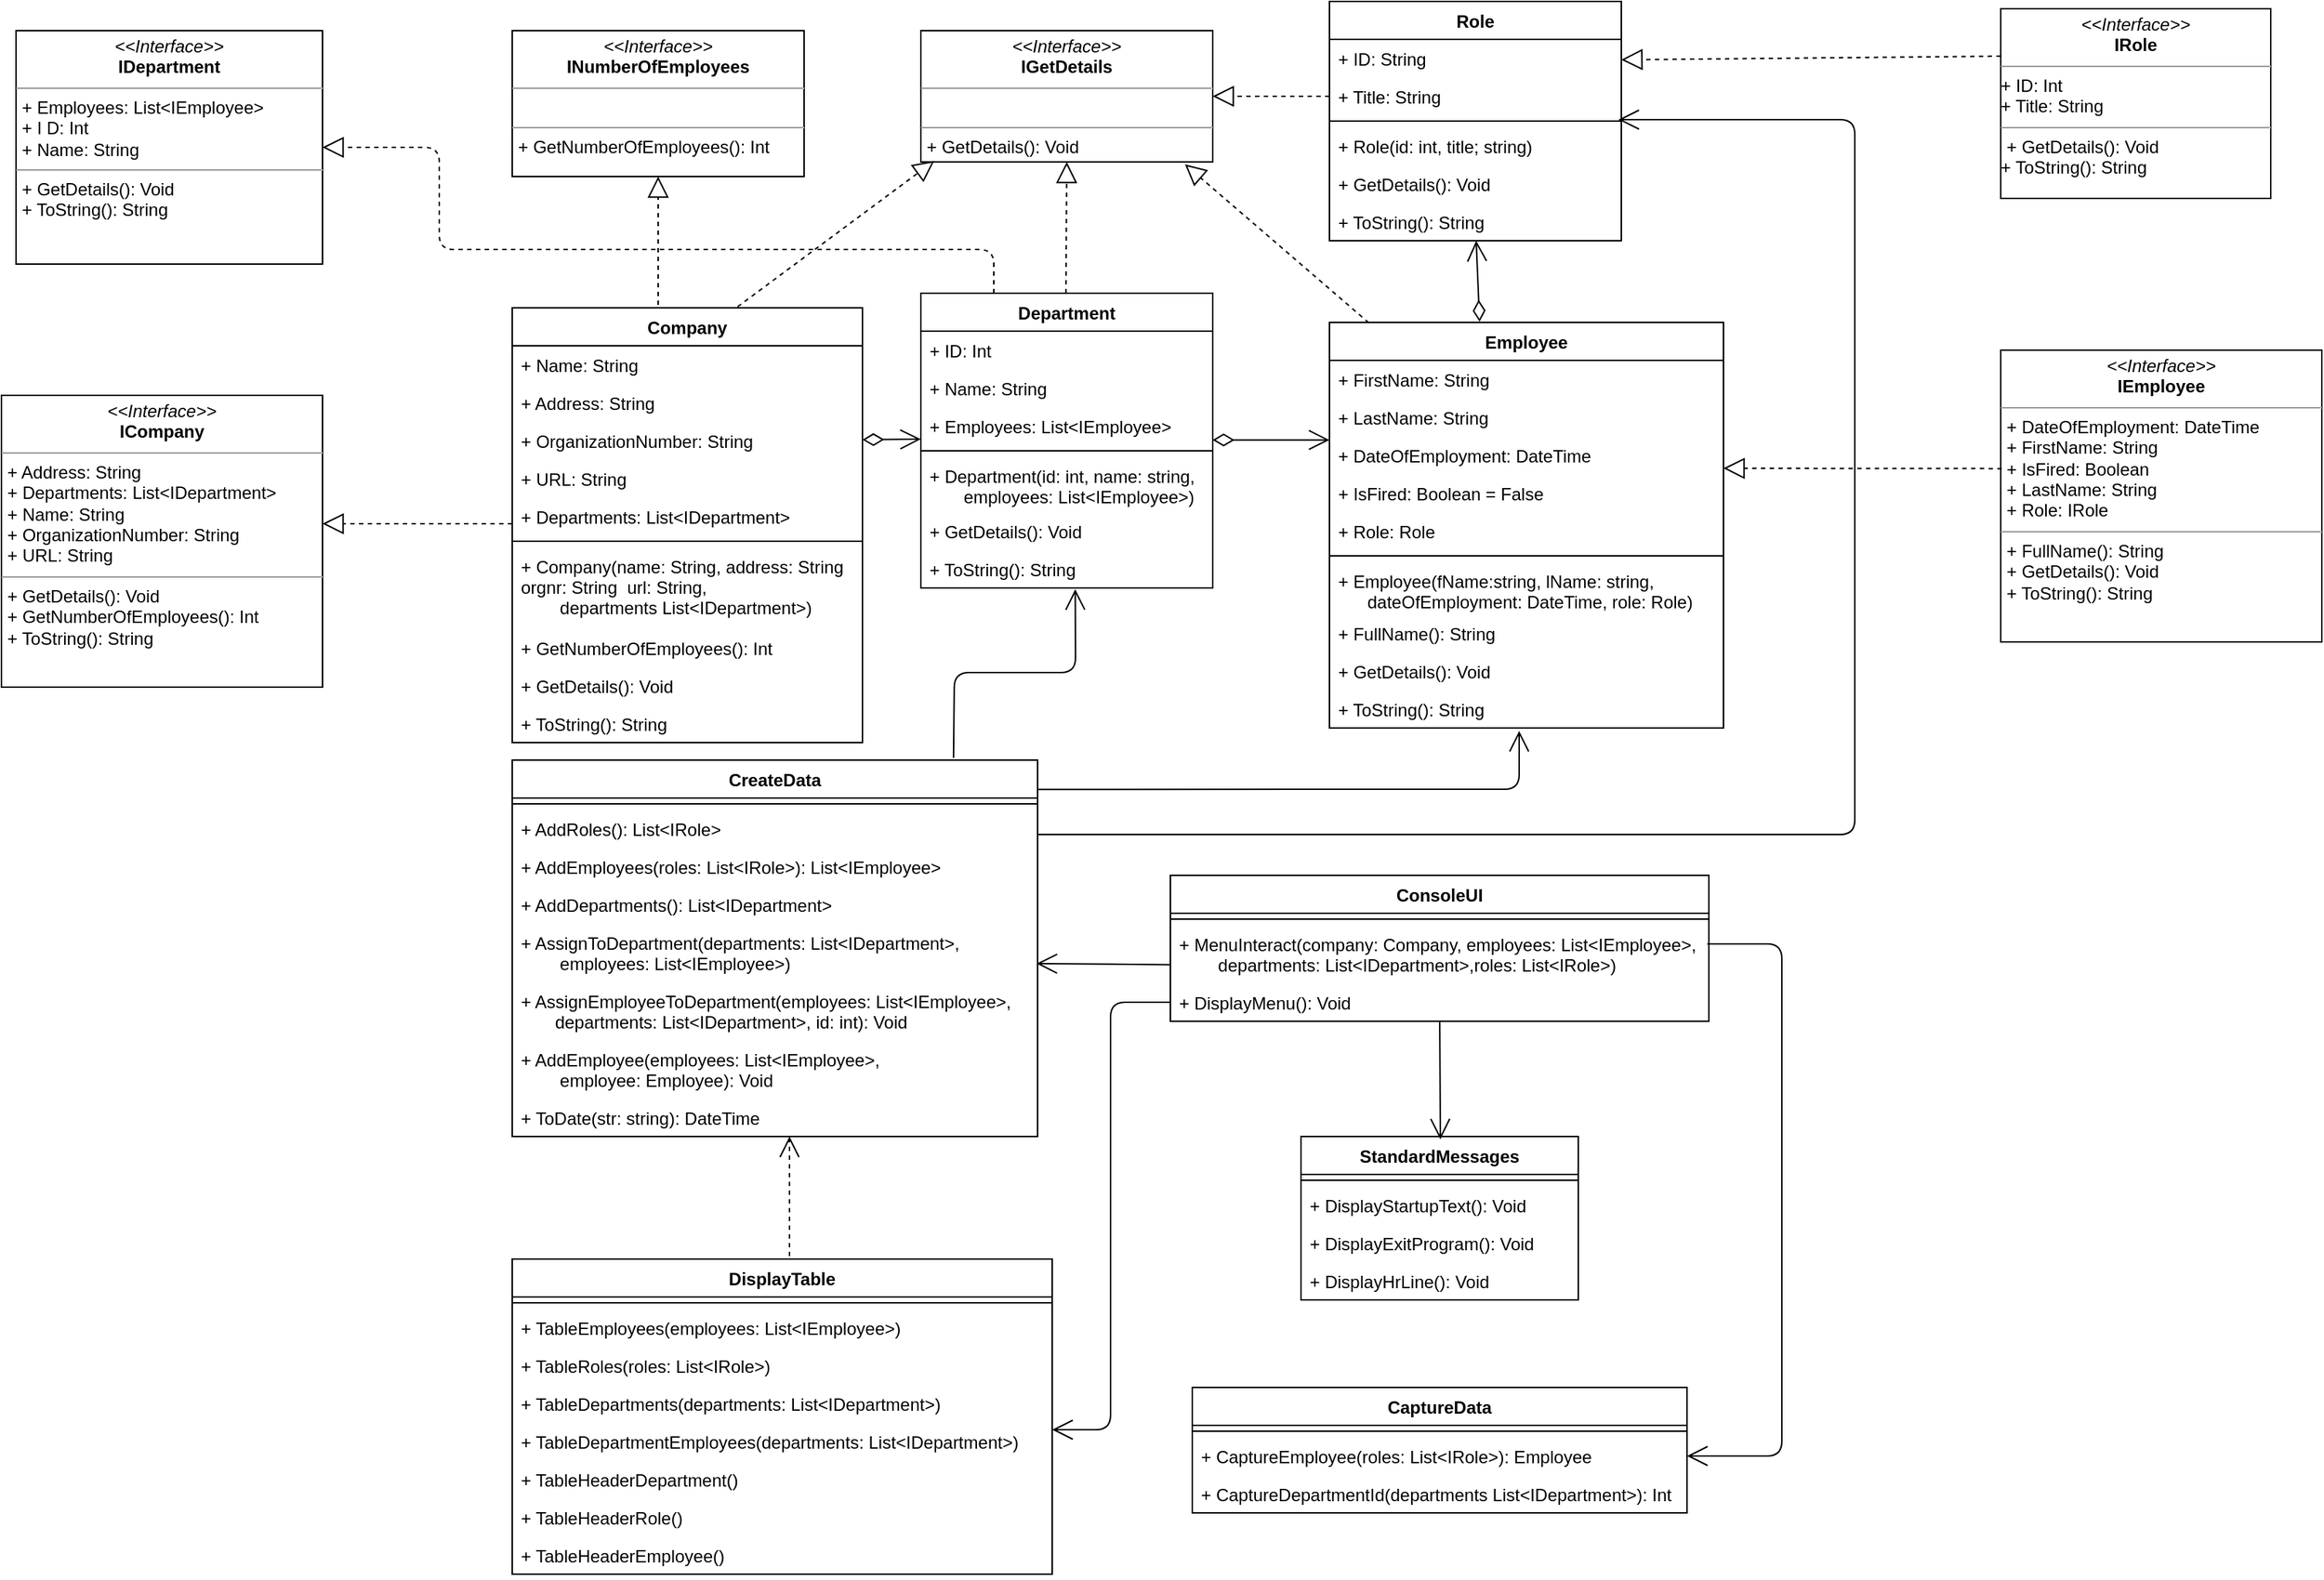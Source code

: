 <mxfile version="15.2.9" type="github">
  <diagram id="iJiHooxQ-oz1hIhevUaH" name="Page-1">
    <mxGraphModel dx="2500" dy="885" grid="1" gridSize="10" guides="1" tooltips="1" connect="1" arrows="1" fold="1" page="1" pageScale="1" pageWidth="827" pageHeight="1169" math="0" shadow="0">
      <root>
        <mxCell id="0" />
        <mxCell id="1" parent="0" />
        <mxCell id="I_DvOhb7d0Lh7Mm7Guor-1" value="Employee" style="swimlane;fontStyle=1;align=center;verticalAlign=top;childLayout=stackLayout;horizontal=1;startSize=26;horizontalStack=0;resizeParent=1;resizeParentMax=0;resizeLast=0;collapsible=1;marginBottom=0;" parent="1" vertex="1">
          <mxGeometry x="600" y="240" width="270" height="278" as="geometry" />
        </mxCell>
        <mxCell id="I_DvOhb7d0Lh7Mm7Guor-27" value="+ FirstName: String" style="text;strokeColor=none;fillColor=none;align=left;verticalAlign=top;spacingLeft=4;spacingRight=4;overflow=hidden;rotatable=0;points=[[0,0.5],[1,0.5]];portConstraint=eastwest;" parent="I_DvOhb7d0Lh7Mm7Guor-1" vertex="1">
          <mxGeometry y="26" width="270" height="26" as="geometry" />
        </mxCell>
        <mxCell id="I_DvOhb7d0Lh7Mm7Guor-48" value="+ LastName: String" style="text;strokeColor=none;fillColor=none;align=left;verticalAlign=top;spacingLeft=4;spacingRight=4;overflow=hidden;rotatable=0;points=[[0,0.5],[1,0.5]];portConstraint=eastwest;" parent="I_DvOhb7d0Lh7Mm7Guor-1" vertex="1">
          <mxGeometry y="52" width="270" height="26" as="geometry" />
        </mxCell>
        <mxCell id="I_DvOhb7d0Lh7Mm7Guor-54" value="+ DateOfEmployment: DateTime" style="text;strokeColor=none;fillColor=none;align=left;verticalAlign=top;spacingLeft=4;spacingRight=4;overflow=hidden;rotatable=0;points=[[0,0.5],[1,0.5]];portConstraint=eastwest;" parent="I_DvOhb7d0Lh7Mm7Guor-1" vertex="1">
          <mxGeometry y="78" width="270" height="26" as="geometry" />
        </mxCell>
        <mxCell id="I_DvOhb7d0Lh7Mm7Guor-28" value="+ IsFired: Boolean = False" style="text;strokeColor=none;fillColor=none;align=left;verticalAlign=top;spacingLeft=4;spacingRight=4;overflow=hidden;rotatable=0;points=[[0,0.5],[1,0.5]];portConstraint=eastwest;" parent="I_DvOhb7d0Lh7Mm7Guor-1" vertex="1">
          <mxGeometry y="104" width="270" height="26" as="geometry" />
        </mxCell>
        <mxCell id="Z-J2dvbDeJ1SSTfuHnfh-3" value="+ Role: Role" style="text;strokeColor=none;fillColor=none;align=left;verticalAlign=top;spacingLeft=4;spacingRight=4;overflow=hidden;rotatable=0;points=[[0,0.5],[1,0.5]];portConstraint=eastwest;" parent="I_DvOhb7d0Lh7Mm7Guor-1" vertex="1">
          <mxGeometry y="130" width="270" height="26" as="geometry" />
        </mxCell>
        <mxCell id="I_DvOhb7d0Lh7Mm7Guor-3" value="" style="line;strokeWidth=1;fillColor=none;align=left;verticalAlign=middle;spacingTop=-1;spacingLeft=3;spacingRight=3;rotatable=0;labelPosition=right;points=[];portConstraint=eastwest;" parent="I_DvOhb7d0Lh7Mm7Guor-1" vertex="1">
          <mxGeometry y="156" width="270" height="8" as="geometry" />
        </mxCell>
        <mxCell id="Z-J2dvbDeJ1SSTfuHnfh-6" value="+ Employee(fName:string, lName: string, &#xa;      dateOfEmployment: DateTime, role: Role)" style="text;strokeColor=none;fillColor=none;align=left;verticalAlign=top;spacingLeft=4;spacingRight=4;overflow=hidden;rotatable=0;points=[[0,0.5],[1,0.5]];portConstraint=eastwest;" parent="I_DvOhb7d0Lh7Mm7Guor-1" vertex="1">
          <mxGeometry y="164" width="270" height="36" as="geometry" />
        </mxCell>
        <mxCell id="I_DvOhb7d0Lh7Mm7Guor-4" value="+ FullName(): String" style="text;strokeColor=none;fillColor=none;align=left;verticalAlign=top;spacingLeft=4;spacingRight=4;overflow=hidden;rotatable=0;points=[[0,0.5],[1,0.5]];portConstraint=eastwest;" parent="I_DvOhb7d0Lh7Mm7Guor-1" vertex="1">
          <mxGeometry y="200" width="270" height="26" as="geometry" />
        </mxCell>
        <mxCell id="Z-J2dvbDeJ1SSTfuHnfh-4" value="+ GetDetails(): Void" style="text;strokeColor=none;fillColor=none;align=left;verticalAlign=top;spacingLeft=4;spacingRight=4;overflow=hidden;rotatable=0;points=[[0,0.5],[1,0.5]];portConstraint=eastwest;" parent="I_DvOhb7d0Lh7Mm7Guor-1" vertex="1">
          <mxGeometry y="226" width="270" height="26" as="geometry" />
        </mxCell>
        <mxCell id="Z-J2dvbDeJ1SSTfuHnfh-5" value="+ ToString(): String" style="text;strokeColor=none;fillColor=none;align=left;verticalAlign=top;spacingLeft=4;spacingRight=4;overflow=hidden;rotatable=0;points=[[0,0.5],[1,0.5]];portConstraint=eastwest;" parent="I_DvOhb7d0Lh7Mm7Guor-1" vertex="1">
          <mxGeometry y="252" width="270" height="26" as="geometry" />
        </mxCell>
        <mxCell id="I_DvOhb7d0Lh7Mm7Guor-5" value="Department&#xa;" style="swimlane;fontStyle=1;align=center;verticalAlign=top;childLayout=stackLayout;horizontal=1;startSize=26;horizontalStack=0;resizeParent=1;resizeParentMax=0;resizeLast=0;collapsible=1;marginBottom=0;" parent="1" vertex="1">
          <mxGeometry x="320" y="220" width="200" height="202" as="geometry" />
        </mxCell>
        <mxCell id="I_DvOhb7d0Lh7Mm7Guor-20" value="+ ID: Int" style="text;strokeColor=none;fillColor=none;align=left;verticalAlign=top;spacingLeft=4;spacingRight=4;overflow=hidden;rotatable=0;points=[[0,0.5],[1,0.5]];portConstraint=eastwest;" parent="I_DvOhb7d0Lh7Mm7Guor-5" vertex="1">
          <mxGeometry y="26" width="200" height="26" as="geometry" />
        </mxCell>
        <mxCell id="I_DvOhb7d0Lh7Mm7Guor-21" value="+ Name: String" style="text;strokeColor=none;fillColor=none;align=left;verticalAlign=top;spacingLeft=4;spacingRight=4;overflow=hidden;rotatable=0;points=[[0,0.5],[1,0.5]];portConstraint=eastwest;" parent="I_DvOhb7d0Lh7Mm7Guor-5" vertex="1">
          <mxGeometry y="52" width="200" height="26" as="geometry" />
        </mxCell>
        <mxCell id="Z-J2dvbDeJ1SSTfuHnfh-9" value="+ Employees: List&lt;IEmployee&gt;" style="text;strokeColor=none;fillColor=none;align=left;verticalAlign=top;spacingLeft=4;spacingRight=4;overflow=hidden;rotatable=0;points=[[0,0.5],[1,0.5]];portConstraint=eastwest;" parent="I_DvOhb7d0Lh7Mm7Guor-5" vertex="1">
          <mxGeometry y="78" width="200" height="26" as="geometry" />
        </mxCell>
        <mxCell id="I_DvOhb7d0Lh7Mm7Guor-7" value="" style="line;strokeWidth=1;fillColor=none;align=left;verticalAlign=middle;spacingTop=-1;spacingLeft=3;spacingRight=3;rotatable=0;labelPosition=right;points=[];portConstraint=eastwest;" parent="I_DvOhb7d0Lh7Mm7Guor-5" vertex="1">
          <mxGeometry y="104" width="200" height="8" as="geometry" />
        </mxCell>
        <mxCell id="Z-J2dvbDeJ1SSTfuHnfh-10" value="+ Department(id: int, name: string, &#xa;       employees: List&lt;IEmployee&gt;)" style="text;strokeColor=none;fillColor=none;align=left;verticalAlign=top;spacingLeft=4;spacingRight=4;overflow=hidden;rotatable=0;points=[[0,0.5],[1,0.5]];portConstraint=eastwest;" parent="I_DvOhb7d0Lh7Mm7Guor-5" vertex="1">
          <mxGeometry y="112" width="200" height="38" as="geometry" />
        </mxCell>
        <mxCell id="Z-J2dvbDeJ1SSTfuHnfh-12" value="+ GetDetails(): Void" style="text;strokeColor=none;fillColor=none;align=left;verticalAlign=top;spacingLeft=4;spacingRight=4;overflow=hidden;rotatable=0;points=[[0,0.5],[1,0.5]];portConstraint=eastwest;" parent="I_DvOhb7d0Lh7Mm7Guor-5" vertex="1">
          <mxGeometry y="150" width="200" height="26" as="geometry" />
        </mxCell>
        <mxCell id="Z-J2dvbDeJ1SSTfuHnfh-11" value="+ ToString(): String" style="text;strokeColor=none;fillColor=none;align=left;verticalAlign=top;spacingLeft=4;spacingRight=4;overflow=hidden;rotatable=0;points=[[0,0.5],[1,0.5]];portConstraint=eastwest;" parent="I_DvOhb7d0Lh7Mm7Guor-5" vertex="1">
          <mxGeometry y="176" width="200" height="26" as="geometry" />
        </mxCell>
        <mxCell id="I_DvOhb7d0Lh7Mm7Guor-26" value="&lt;p style=&quot;margin: 0px ; margin-top: 4px ; text-align: center&quot;&gt;&lt;i&gt;&amp;lt;&amp;lt;Interface&amp;gt;&amp;gt;&lt;/i&gt;&lt;br&gt;&lt;b&gt;INumberOfEmployees&lt;/b&gt;&lt;br&gt;&lt;/p&gt;&lt;hr size=&quot;1&quot;&gt;&lt;p style=&quot;margin: 0px ; margin-left: 4px&quot;&gt;&lt;br&gt;&lt;/p&gt;&lt;hr size=&quot;1&quot;&gt;&lt;p style=&quot;margin: 0px ; margin-left: 4px&quot;&gt;+ GetNumberOfEmployees(): Int&lt;br&gt;&lt;/p&gt;" style="verticalAlign=top;align=left;overflow=fill;fontSize=12;fontFamily=Helvetica;html=1;" parent="1" vertex="1">
          <mxGeometry x="40" y="40" width="200" height="100" as="geometry" />
        </mxCell>
        <mxCell id="I_DvOhb7d0Lh7Mm7Guor-29" value="Role" style="swimlane;fontStyle=1;align=center;verticalAlign=top;childLayout=stackLayout;horizontal=1;startSize=26;horizontalStack=0;resizeParent=1;resizeParentMax=0;resizeLast=0;collapsible=1;marginBottom=0;" parent="1" vertex="1">
          <mxGeometry x="600" y="20" width="200" height="164" as="geometry" />
        </mxCell>
        <mxCell id="I_DvOhb7d0Lh7Mm7Guor-33" value="+ ID: String" style="text;strokeColor=none;fillColor=none;align=left;verticalAlign=top;spacingLeft=4;spacingRight=4;overflow=hidden;rotatable=0;points=[[0,0.5],[1,0.5]];portConstraint=eastwest;" parent="I_DvOhb7d0Lh7Mm7Guor-29" vertex="1">
          <mxGeometry y="26" width="200" height="26" as="geometry" />
        </mxCell>
        <mxCell id="I_DvOhb7d0Lh7Mm7Guor-34" value="+ Title: String" style="text;strokeColor=none;fillColor=none;align=left;verticalAlign=top;spacingLeft=4;spacingRight=4;overflow=hidden;rotatable=0;points=[[0,0.5],[1,0.5]];portConstraint=eastwest;" parent="I_DvOhb7d0Lh7Mm7Guor-29" vertex="1">
          <mxGeometry y="52" width="200" height="26" as="geometry" />
        </mxCell>
        <mxCell id="I_DvOhb7d0Lh7Mm7Guor-31" value="" style="line;strokeWidth=1;fillColor=none;align=left;verticalAlign=middle;spacingTop=-1;spacingLeft=3;spacingRight=3;rotatable=0;labelPosition=right;points=[];portConstraint=eastwest;" parent="I_DvOhb7d0Lh7Mm7Guor-29" vertex="1">
          <mxGeometry y="78" width="200" height="8" as="geometry" />
        </mxCell>
        <mxCell id="I_DvOhb7d0Lh7Mm7Guor-32" value="+ Role(id: int, title; string)" style="text;strokeColor=none;fillColor=none;align=left;verticalAlign=top;spacingLeft=4;spacingRight=4;overflow=hidden;rotatable=0;points=[[0,0.5],[1,0.5]];portConstraint=eastwest;" parent="I_DvOhb7d0Lh7Mm7Guor-29" vertex="1">
          <mxGeometry y="86" width="200" height="26" as="geometry" />
        </mxCell>
        <mxCell id="Z-J2dvbDeJ1SSTfuHnfh-33" value="+ GetDetails(): Void" style="text;strokeColor=none;fillColor=none;align=left;verticalAlign=top;spacingLeft=4;spacingRight=4;overflow=hidden;rotatable=0;points=[[0,0.5],[1,0.5]];portConstraint=eastwest;" parent="I_DvOhb7d0Lh7Mm7Guor-29" vertex="1">
          <mxGeometry y="112" width="200" height="26" as="geometry" />
        </mxCell>
        <mxCell id="Z-J2dvbDeJ1SSTfuHnfh-34" value="+ ToString(): String" style="text;strokeColor=none;fillColor=none;align=left;verticalAlign=top;spacingLeft=4;spacingRight=4;overflow=hidden;rotatable=0;points=[[0,0.5],[1,0.5]];portConstraint=eastwest;" parent="I_DvOhb7d0Lh7Mm7Guor-29" vertex="1">
          <mxGeometry y="138" width="200" height="26" as="geometry" />
        </mxCell>
        <mxCell id="I_DvOhb7d0Lh7Mm7Guor-35" value="StandardMessages" style="swimlane;fontStyle=1;align=center;verticalAlign=top;childLayout=stackLayout;horizontal=1;startSize=26;horizontalStack=0;resizeParent=1;resizeParentMax=0;resizeLast=0;collapsible=1;marginBottom=0;" parent="1" vertex="1">
          <mxGeometry x="580.5" y="798" width="190" height="112" as="geometry" />
        </mxCell>
        <mxCell id="I_DvOhb7d0Lh7Mm7Guor-37" value="" style="line;strokeWidth=1;fillColor=none;align=left;verticalAlign=middle;spacingTop=-1;spacingLeft=3;spacingRight=3;rotatable=0;labelPosition=right;points=[];portConstraint=eastwest;" parent="I_DvOhb7d0Lh7Mm7Guor-35" vertex="1">
          <mxGeometry y="26" width="190" height="8" as="geometry" />
        </mxCell>
        <mxCell id="I_DvOhb7d0Lh7Mm7Guor-38" value="+ DisplayStartupText(): Void" style="text;strokeColor=none;fillColor=none;align=left;verticalAlign=top;spacingLeft=4;spacingRight=4;overflow=hidden;rotatable=0;points=[[0,0.5],[1,0.5]];portConstraint=eastwest;" parent="I_DvOhb7d0Lh7Mm7Guor-35" vertex="1">
          <mxGeometry y="34" width="190" height="26" as="geometry" />
        </mxCell>
        <mxCell id="Z-J2dvbDeJ1SSTfuHnfh-27" value="+ DisplayExitProgram(): Void" style="text;strokeColor=none;fillColor=none;align=left;verticalAlign=top;spacingLeft=4;spacingRight=4;overflow=hidden;rotatable=0;points=[[0,0.5],[1,0.5]];portConstraint=eastwest;" parent="I_DvOhb7d0Lh7Mm7Guor-35" vertex="1">
          <mxGeometry y="60" width="190" height="26" as="geometry" />
        </mxCell>
        <mxCell id="Z-J2dvbDeJ1SSTfuHnfh-28" value="+ DisplayHrLine(): Void" style="text;strokeColor=none;fillColor=none;align=left;verticalAlign=top;spacingLeft=4;spacingRight=4;overflow=hidden;rotatable=0;points=[[0,0.5],[1,0.5]];portConstraint=eastwest;" parent="I_DvOhb7d0Lh7Mm7Guor-35" vertex="1">
          <mxGeometry y="86" width="190" height="26" as="geometry" />
        </mxCell>
        <mxCell id="I_DvOhb7d0Lh7Mm7Guor-43" value="" style="endArrow=block;dashed=1;endFill=0;endSize=12;html=1;entryX=0.5;entryY=1;entryDx=0;entryDy=0;" parent="1" target="I_DvOhb7d0Lh7Mm7Guor-26" edge="1">
          <mxGeometry width="160" relative="1" as="geometry">
            <mxPoint x="140" y="240" as="sourcePoint" />
            <mxPoint x="140" y="150" as="targetPoint" />
            <Array as="points" />
          </mxGeometry>
        </mxCell>
        <mxCell id="O3MJyxwNwP9tG67ijSce-1" value="ConsoleUI" style="swimlane;fontStyle=1;align=center;verticalAlign=top;childLayout=stackLayout;horizontal=1;startSize=26;horizontalStack=0;resizeParent=1;resizeParentMax=0;resizeLast=0;collapsible=1;marginBottom=0;" parent="1" vertex="1">
          <mxGeometry x="491" y="619" width="369" height="100" as="geometry" />
        </mxCell>
        <mxCell id="O3MJyxwNwP9tG67ijSce-3" value="" style="line;strokeWidth=1;fillColor=none;align=left;verticalAlign=middle;spacingTop=-1;spacingLeft=3;spacingRight=3;rotatable=0;labelPosition=right;points=[];portConstraint=eastwest;" parent="O3MJyxwNwP9tG67ijSce-1" vertex="1">
          <mxGeometry y="26" width="369" height="8" as="geometry" />
        </mxCell>
        <mxCell id="O3MJyxwNwP9tG67ijSce-5" value="+ MenuInteract(company: Company, employees: List&lt;IEmployee&gt;,&#xa;        departments: List&lt;IDepartment&gt;,roles: List&lt;IRole&gt;)" style="text;strokeColor=none;fillColor=none;align=left;verticalAlign=top;spacingLeft=4;spacingRight=4;overflow=hidden;rotatable=0;points=[[0,0.5],[1,0.5]];portConstraint=eastwest;" parent="O3MJyxwNwP9tG67ijSce-1" vertex="1">
          <mxGeometry y="34" width="369" height="40" as="geometry" />
        </mxCell>
        <mxCell id="O3MJyxwNwP9tG67ijSce-4" value="+ DisplayMenu(): Void" style="text;strokeColor=none;fillColor=none;align=left;verticalAlign=top;spacingLeft=4;spacingRight=4;overflow=hidden;rotatable=0;points=[[0,0.5],[1,0.5]];portConstraint=eastwest;" parent="O3MJyxwNwP9tG67ijSce-1" vertex="1">
          <mxGeometry y="74" width="369" height="26" as="geometry" />
        </mxCell>
        <mxCell id="O3MJyxwNwP9tG67ijSce-6" value="CreateData" style="swimlane;fontStyle=1;align=center;verticalAlign=top;childLayout=stackLayout;horizontal=1;startSize=26;horizontalStack=0;resizeParent=1;resizeParentMax=0;resizeLast=0;collapsible=1;marginBottom=0;" parent="1" vertex="1">
          <mxGeometry x="40" y="540" width="360" height="258" as="geometry" />
        </mxCell>
        <mxCell id="O3MJyxwNwP9tG67ijSce-8" value="" style="line;strokeWidth=1;fillColor=none;align=left;verticalAlign=middle;spacingTop=-1;spacingLeft=3;spacingRight=3;rotatable=0;labelPosition=right;points=[];portConstraint=eastwest;" parent="O3MJyxwNwP9tG67ijSce-6" vertex="1">
          <mxGeometry y="26" width="360" height="8" as="geometry" />
        </mxCell>
        <mxCell id="O3MJyxwNwP9tG67ijSce-10" value="+ AddRoles(): List&lt;IRole&gt;" style="text;strokeColor=none;fillColor=none;align=left;verticalAlign=top;spacingLeft=4;spacingRight=4;overflow=hidden;rotatable=0;points=[[0,0.5],[1,0.5]];portConstraint=eastwest;" parent="O3MJyxwNwP9tG67ijSce-6" vertex="1">
          <mxGeometry y="34" width="360" height="26" as="geometry" />
        </mxCell>
        <mxCell id="O3MJyxwNwP9tG67ijSce-11" value="+ AddEmployees(roles: List&lt;IRole&gt;): List&lt;IEmployee&gt;" style="text;strokeColor=none;fillColor=none;align=left;verticalAlign=top;spacingLeft=4;spacingRight=4;overflow=hidden;rotatable=0;points=[[0,0.5],[1,0.5]];portConstraint=eastwest;" parent="O3MJyxwNwP9tG67ijSce-6" vertex="1">
          <mxGeometry y="60" width="360" height="26" as="geometry" />
        </mxCell>
        <mxCell id="O3MJyxwNwP9tG67ijSce-12" value="+ AddDepartments(): List&lt;IDepartment&gt;" style="text;strokeColor=none;fillColor=none;align=left;verticalAlign=top;spacingLeft=4;spacingRight=4;overflow=hidden;rotatable=0;points=[[0,0.5],[1,0.5]];portConstraint=eastwest;" parent="O3MJyxwNwP9tG67ijSce-6" vertex="1">
          <mxGeometry y="86" width="360" height="26" as="geometry" />
        </mxCell>
        <mxCell id="O3MJyxwNwP9tG67ijSce-18" value="+ AssignToDepartment(departments: List&lt;IDepartment&gt;,&#xa;        employees: List&lt;IEmployee&gt;)&#xa;&#xa;" style="text;strokeColor=none;fillColor=none;align=left;verticalAlign=top;spacingLeft=4;spacingRight=4;overflow=hidden;rotatable=0;points=[[0,0.5],[1,0.5]];portConstraint=eastwest;" parent="O3MJyxwNwP9tG67ijSce-6" vertex="1">
          <mxGeometry y="112" width="360" height="40" as="geometry" />
        </mxCell>
        <mxCell id="Z-J2dvbDeJ1SSTfuHnfh-30" value="+ AssignEmployeeToDepartment(employees: List&lt;IEmployee&gt;,&#xa;       departments: List&lt;IDepartment&gt;, id: int): Void&#xa;" style="text;strokeColor=none;fillColor=none;align=left;verticalAlign=top;spacingLeft=4;spacingRight=4;overflow=hidden;rotatable=0;points=[[0,0.5],[1,0.5]];portConstraint=eastwest;" parent="O3MJyxwNwP9tG67ijSce-6" vertex="1">
          <mxGeometry y="152" width="360" height="40" as="geometry" />
        </mxCell>
        <mxCell id="O3MJyxwNwP9tG67ijSce-9" value="+ AddEmployee(employees: List&lt;IEmployee&gt;, &#xa;        employee: Employee): Void" style="text;strokeColor=none;fillColor=none;align=left;verticalAlign=top;spacingLeft=4;spacingRight=4;overflow=hidden;rotatable=0;points=[[0,0.5],[1,0.5]];portConstraint=eastwest;" parent="O3MJyxwNwP9tG67ijSce-6" vertex="1">
          <mxGeometry y="192" width="360" height="40" as="geometry" />
        </mxCell>
        <mxCell id="Z-J2dvbDeJ1SSTfuHnfh-32" value="+ ToDate(str: string): DateTime" style="text;strokeColor=none;fillColor=none;align=left;verticalAlign=top;spacingLeft=4;spacingRight=4;overflow=hidden;rotatable=0;points=[[0,0.5],[1,0.5]];portConstraint=eastwest;" parent="O3MJyxwNwP9tG67ijSce-6" vertex="1">
          <mxGeometry y="232" width="360" height="26" as="geometry" />
        </mxCell>
        <mxCell id="O3MJyxwNwP9tG67ijSce-13" value="DisplayTable" style="swimlane;fontStyle=1;align=center;verticalAlign=top;childLayout=stackLayout;horizontal=1;startSize=26;horizontalStack=0;resizeParent=1;resizeParentMax=0;resizeLast=0;collapsible=1;marginBottom=0;" parent="1" vertex="1">
          <mxGeometry x="40" y="882" width="370" height="216" as="geometry" />
        </mxCell>
        <mxCell id="O3MJyxwNwP9tG67ijSce-15" value="" style="line;strokeWidth=1;fillColor=none;align=left;verticalAlign=middle;spacingTop=-1;spacingLeft=3;spacingRight=3;rotatable=0;labelPosition=right;points=[];portConstraint=eastwest;" parent="O3MJyxwNwP9tG67ijSce-13" vertex="1">
          <mxGeometry y="26" width="370" height="8" as="geometry" />
        </mxCell>
        <mxCell id="O3MJyxwNwP9tG67ijSce-17" value="+ TableEmployees(employees: List&lt;IEmployee&gt;)" style="text;strokeColor=none;fillColor=none;align=left;verticalAlign=top;spacingLeft=4;spacingRight=4;overflow=hidden;rotatable=0;points=[[0,0.5],[1,0.5]];portConstraint=eastwest;" parent="O3MJyxwNwP9tG67ijSce-13" vertex="1">
          <mxGeometry y="34" width="370" height="26" as="geometry" />
        </mxCell>
        <mxCell id="O3MJyxwNwP9tG67ijSce-19" value="+ TableRoles(roles: List&lt;IRole&gt;)" style="text;strokeColor=none;fillColor=none;align=left;verticalAlign=top;spacingLeft=4;spacingRight=4;overflow=hidden;rotatable=0;points=[[0,0.5],[1,0.5]];portConstraint=eastwest;" parent="O3MJyxwNwP9tG67ijSce-13" vertex="1">
          <mxGeometry y="60" width="370" height="26" as="geometry" />
        </mxCell>
        <mxCell id="O3MJyxwNwP9tG67ijSce-20" value="+ TableDepartments(departments: List&lt;IDepartment&gt;)" style="text;strokeColor=none;fillColor=none;align=left;verticalAlign=top;spacingLeft=4;spacingRight=4;overflow=hidden;rotatable=0;points=[[0,0.5],[1,0.5]];portConstraint=eastwest;" parent="O3MJyxwNwP9tG67ijSce-13" vertex="1">
          <mxGeometry y="86" width="370" height="26" as="geometry" />
        </mxCell>
        <mxCell id="Z-J2dvbDeJ1SSTfuHnfh-23" value="+ TableDepartmentEmployees(departments: List&lt;IDepartment&gt;)" style="text;strokeColor=none;fillColor=none;align=left;verticalAlign=top;spacingLeft=4;spacingRight=4;overflow=hidden;rotatable=0;points=[[0,0.5],[1,0.5]];portConstraint=eastwest;" parent="O3MJyxwNwP9tG67ijSce-13" vertex="1">
          <mxGeometry y="112" width="370" height="26" as="geometry" />
        </mxCell>
        <mxCell id="Z-J2dvbDeJ1SSTfuHnfh-25" value="+ TableHeaderDepartment()" style="text;strokeColor=none;fillColor=none;align=left;verticalAlign=top;spacingLeft=4;spacingRight=4;overflow=hidden;rotatable=0;points=[[0,0.5],[1,0.5]];portConstraint=eastwest;" parent="O3MJyxwNwP9tG67ijSce-13" vertex="1">
          <mxGeometry y="138" width="370" height="26" as="geometry" />
        </mxCell>
        <mxCell id="Z-J2dvbDeJ1SSTfuHnfh-24" value="+ TableHeaderRole()" style="text;strokeColor=none;fillColor=none;align=left;verticalAlign=top;spacingLeft=4;spacingRight=4;overflow=hidden;rotatable=0;points=[[0,0.5],[1,0.5]];portConstraint=eastwest;" parent="O3MJyxwNwP9tG67ijSce-13" vertex="1">
          <mxGeometry y="164" width="370" height="26" as="geometry" />
        </mxCell>
        <mxCell id="O3MJyxwNwP9tG67ijSce-16" value="+ TableHeaderEmployee()" style="text;strokeColor=none;fillColor=none;align=left;verticalAlign=top;spacingLeft=4;spacingRight=4;overflow=hidden;rotatable=0;points=[[0,0.5],[1,0.5]];portConstraint=eastwest;" parent="O3MJyxwNwP9tG67ijSce-13" vertex="1">
          <mxGeometry y="190" width="370" height="26" as="geometry" />
        </mxCell>
        <mxCell id="O3MJyxwNwP9tG67ijSce-22" value="&lt;p style=&quot;margin: 0px ; margin-top: 4px ; text-align: center&quot;&gt;&lt;i&gt;&amp;lt;&amp;lt;Interface&amp;gt;&amp;gt;&lt;/i&gt;&lt;br&gt;&lt;b&gt;IGetDetails&lt;/b&gt;&lt;br&gt;&lt;/p&gt;&lt;hr size=&quot;1&quot;&gt;&lt;p style=&quot;margin: 0px ; margin-left: 4px&quot;&gt;&lt;br&gt;&lt;/p&gt;&lt;hr size=&quot;1&quot;&gt;&lt;p style=&quot;margin: 0px ; margin-left: 4px&quot;&gt;+ GetDetails(): Void&lt;br&gt;&lt;/p&gt;" style="verticalAlign=top;align=left;overflow=fill;fontSize=12;fontFamily=Helvetica;html=1;" parent="1" vertex="1">
          <mxGeometry x="320" y="40" width="200" height="90" as="geometry" />
        </mxCell>
        <mxCell id="O3MJyxwNwP9tG67ijSce-23" value="CaptureData" style="swimlane;fontStyle=1;align=center;verticalAlign=top;childLayout=stackLayout;horizontal=1;startSize=26;horizontalStack=0;resizeParent=1;resizeParentMax=0;resizeLast=0;collapsible=1;marginBottom=0;" parent="1" vertex="1">
          <mxGeometry x="506" y="970" width="339" height="86" as="geometry" />
        </mxCell>
        <mxCell id="O3MJyxwNwP9tG67ijSce-25" value="" style="line;strokeWidth=1;fillColor=none;align=left;verticalAlign=middle;spacingTop=-1;spacingLeft=3;spacingRight=3;rotatable=0;labelPosition=right;points=[];portConstraint=eastwest;" parent="O3MJyxwNwP9tG67ijSce-23" vertex="1">
          <mxGeometry y="26" width="339" height="8" as="geometry" />
        </mxCell>
        <mxCell id="O3MJyxwNwP9tG67ijSce-26" value="+ CaptureEmployee(roles: List&lt;IRole&gt;): Employee" style="text;strokeColor=none;fillColor=none;align=left;verticalAlign=top;spacingLeft=4;spacingRight=4;overflow=hidden;rotatable=0;points=[[0,0.5],[1,0.5]];portConstraint=eastwest;" parent="O3MJyxwNwP9tG67ijSce-23" vertex="1">
          <mxGeometry y="34" width="339" height="26" as="geometry" />
        </mxCell>
        <mxCell id="O3MJyxwNwP9tG67ijSce-29" value="+ CaptureDepartmentId(departments List&lt;IDepartment&gt;): Int" style="text;strokeColor=none;fillColor=none;align=left;verticalAlign=top;spacingLeft=4;spacingRight=4;overflow=hidden;rotatable=0;points=[[0,0.5],[1,0.5]];portConstraint=eastwest;" parent="O3MJyxwNwP9tG67ijSce-23" vertex="1">
          <mxGeometry y="60" width="339" height="26" as="geometry" />
        </mxCell>
        <mxCell id="Z-J2dvbDeJ1SSTfuHnfh-37" value="" style="endArrow=open;html=1;startArrow=diamondThin;startFill=0;strokeWidth=1;endSize=12;startSize=12;endFill=0;" parent="1" edge="1">
          <mxGeometry width="50" height="50" relative="1" as="geometry">
            <mxPoint x="520" y="320.58" as="sourcePoint" />
            <mxPoint x="600" y="320.58" as="targetPoint" />
          </mxGeometry>
        </mxCell>
        <mxCell id="Z-J2dvbDeJ1SSTfuHnfh-38" value="" style="endArrow=open;html=1;startArrow=diamondThin;startFill=0;strokeWidth=1;endSize=12;startSize=12;endFill=0;exitX=0.381;exitY=-0.002;exitDx=0;exitDy=0;exitPerimeter=0;" parent="1" source="I_DvOhb7d0Lh7Mm7Guor-1" target="Z-J2dvbDeJ1SSTfuHnfh-34" edge="1">
          <mxGeometry width="50" height="50" relative="1" as="geometry">
            <mxPoint x="700" y="219.31" as="sourcePoint" />
            <mxPoint x="780" y="219.31" as="targetPoint" />
          </mxGeometry>
        </mxCell>
        <mxCell id="Z-J2dvbDeJ1SSTfuHnfh-41" value="" style="endArrow=block;dashed=1;endFill=0;endSize=12;html=1;entryX=0.046;entryY=0.992;entryDx=0;entryDy=0;entryPerimeter=0;" parent="1" target="O3MJyxwNwP9tG67ijSce-22" edge="1">
          <mxGeometry width="160" relative="1" as="geometry">
            <mxPoint x="180" y="240" as="sourcePoint" />
            <mxPoint x="220.59" y="150.25" as="targetPoint" />
            <Array as="points" />
          </mxGeometry>
        </mxCell>
        <mxCell id="Z-J2dvbDeJ1SSTfuHnfh-42" value="" style="endArrow=block;dashed=1;endFill=0;endSize=12;html=1;entryX=0.5;entryY=1;entryDx=0;entryDy=0;" parent="1" target="O3MJyxwNwP9tG67ijSce-22" edge="1">
          <mxGeometry width="160" relative="1" as="geometry">
            <mxPoint x="419.41" y="220" as="sourcePoint" />
            <mxPoint x="420" y="140" as="targetPoint" />
            <Array as="points" />
          </mxGeometry>
        </mxCell>
        <mxCell id="Z-J2dvbDeJ1SSTfuHnfh-43" value="" style="endArrow=block;dashed=1;endFill=0;endSize=12;html=1;entryX=0.905;entryY=1.018;entryDx=0;entryDy=0;entryPerimeter=0;exitX=0.1;exitY=0.001;exitDx=0;exitDy=0;exitPerimeter=0;" parent="1" source="I_DvOhb7d0Lh7Mm7Guor-1" target="O3MJyxwNwP9tG67ijSce-22" edge="1">
          <mxGeometry width="160" relative="1" as="geometry">
            <mxPoint x="630.0" y="220" as="sourcePoint" />
            <mxPoint x="630.59" y="150" as="targetPoint" />
            <Array as="points" />
          </mxGeometry>
        </mxCell>
        <mxCell id="Z-J2dvbDeJ1SSTfuHnfh-45" value="" style="endArrow=block;dashed=1;endFill=0;endSize=12;html=1;entryX=1;entryY=0.5;entryDx=0;entryDy=0;" parent="1" source="I_DvOhb7d0Lh7Mm7Guor-34" target="O3MJyxwNwP9tG67ijSce-22" edge="1">
          <mxGeometry width="160" relative="1" as="geometry">
            <mxPoint x="960" y="220" as="sourcePoint" />
            <mxPoint x="950" y="80" as="targetPoint" />
            <Array as="points" />
          </mxGeometry>
        </mxCell>
        <mxCell id="Z-J2dvbDeJ1SSTfuHnfh-46" value="" style="endArrow=open;endFill=0;endSize=12;html=1;exitX=0.84;exitY=-0.006;exitDx=0;exitDy=0;exitPerimeter=0;entryX=0.529;entryY=1.033;entryDx=0;entryDy=0;entryPerimeter=0;" parent="1" source="O3MJyxwNwP9tG67ijSce-6" target="Z-J2dvbDeJ1SSTfuHnfh-11" edge="1">
          <mxGeometry width="160" relative="1" as="geometry">
            <mxPoint x="230.0" y="540" as="sourcePoint" />
            <mxPoint x="400" y="425" as="targetPoint" />
            <Array as="points">
              <mxPoint x="343" y="480" />
              <mxPoint x="426" y="480" />
            </Array>
          </mxGeometry>
        </mxCell>
        <mxCell id="Z-J2dvbDeJ1SSTfuHnfh-47" value="" style="endArrow=open;endFill=0;endSize=12;html=1;exitX=1;exitY=0.078;exitDx=0;exitDy=0;exitPerimeter=0;" parent="1" source="O3MJyxwNwP9tG67ijSce-6" edge="1">
          <mxGeometry width="160" relative="1" as="geometry">
            <mxPoint x="350.0" y="540" as="sourcePoint" />
            <mxPoint x="730" y="520" as="targetPoint" />
            <Array as="points">
              <mxPoint x="730" y="560" />
            </Array>
          </mxGeometry>
        </mxCell>
        <mxCell id="Z-J2dvbDeJ1SSTfuHnfh-48" value="" style="endArrow=open;endFill=0;endSize=12;html=1;entryX=0.99;entryY=-0.192;entryDx=0;entryDy=0;entryPerimeter=0;" parent="1" target="I_DvOhb7d0Lh7Mm7Guor-32" edge="1">
          <mxGeometry width="160" relative="1" as="geometry">
            <mxPoint x="400.0" y="590.97" as="sourcePoint" />
            <mxPoint x="930" y="591" as="targetPoint" />
            <Array as="points">
              <mxPoint x="960" y="591" />
              <mxPoint x="960" y="101" />
            </Array>
          </mxGeometry>
        </mxCell>
        <mxCell id="Z-J2dvbDeJ1SSTfuHnfh-49" value="" style="endArrow=open;endFill=0;endSize=12;html=1;entryX=0.998;entryY=0.687;entryDx=0;entryDy=0;entryPerimeter=0;exitX=-0.001;exitY=0.68;exitDx=0;exitDy=0;exitPerimeter=0;" parent="1" source="O3MJyxwNwP9tG67ijSce-5" target="O3MJyxwNwP9tG67ijSce-18" edge="1">
          <mxGeometry width="160" relative="1" as="geometry">
            <mxPoint x="827.0" y="830.97" as="sourcePoint" />
            <mxPoint x="936.2" y="740" as="targetPoint" />
            <Array as="points" />
          </mxGeometry>
        </mxCell>
        <mxCell id="Z-J2dvbDeJ1SSTfuHnfh-50" value="" style="endArrow=open;endFill=0;endSize=12;html=1;" parent="1" source="O3MJyxwNwP9tG67ijSce-4" edge="1">
          <mxGeometry width="160" relative="1" as="geometry">
            <mxPoint x="695.888" y="760" as="sourcePoint" />
            <mxPoint x="676" y="800" as="targetPoint" />
            <Array as="points" />
          </mxGeometry>
        </mxCell>
        <mxCell id="Z-J2dvbDeJ1SSTfuHnfh-51" value="" style="endArrow=open;endFill=0;endSize=12;html=1;dashed=1;" parent="1" edge="1">
          <mxGeometry width="160" relative="1" as="geometry">
            <mxPoint x="230" y="880" as="sourcePoint" />
            <mxPoint x="230" y="798" as="targetPoint" />
            <Array as="points" />
          </mxGeometry>
        </mxCell>
        <mxCell id="Z-J2dvbDeJ1SSTfuHnfh-52" value="" style="endArrow=open;endFill=0;endSize=12;html=1;exitX=0.997;exitY=0.325;exitDx=0;exitDy=0;exitPerimeter=0;entryX=1;entryY=0.5;entryDx=0;entryDy=0;" parent="1" source="O3MJyxwNwP9tG67ijSce-5" target="O3MJyxwNwP9tG67ijSce-26" edge="1">
          <mxGeometry width="160" relative="1" as="geometry">
            <mxPoint x="959.999" y="710" as="sourcePoint" />
            <mxPoint x="960.43" y="791" as="targetPoint" />
            <Array as="points">
              <mxPoint x="910" y="666" />
              <mxPoint x="910" y="1017" />
            </Array>
          </mxGeometry>
        </mxCell>
        <mxCell id="Z-J2dvbDeJ1SSTfuHnfh-18" value="" style="endArrow=open;html=1;startArrow=diamondThin;startFill=0;strokeWidth=1;endSize=12;startSize=12;endFill=0;" parent="1" edge="1">
          <mxGeometry width="50" height="50" relative="1" as="geometry">
            <mxPoint x="280" y="320.41" as="sourcePoint" />
            <mxPoint x="320" y="320" as="targetPoint" />
          </mxGeometry>
        </mxCell>
        <mxCell id="9e8dpLW64dKt-voAxynq-3" value="" style="endArrow=open;endFill=0;endSize=12;html=1;" edge="1" parent="1" source="O3MJyxwNwP9tG67ijSce-4">
          <mxGeometry width="160" relative="1" as="geometry">
            <mxPoint x="518.819" y="719.0" as="sourcePoint" />
            <mxPoint x="410" y="999" as="targetPoint" />
            <Array as="points">
              <mxPoint x="450" y="706" />
              <mxPoint x="450" y="850" />
              <mxPoint x="450" y="999" />
            </Array>
          </mxGeometry>
        </mxCell>
        <mxCell id="9e8dpLW64dKt-voAxynq-5" value="Company" style="swimlane;fontStyle=1;align=center;verticalAlign=top;childLayout=stackLayout;horizontal=1;startSize=26;horizontalStack=0;resizeParent=1;resizeParentMax=0;resizeLast=0;collapsible=1;marginBottom=0;" vertex="1" parent="1">
          <mxGeometry x="40" y="230" width="240" height="298" as="geometry" />
        </mxCell>
        <mxCell id="9e8dpLW64dKt-voAxynq-6" value="+ Name: String&#xa;" style="text;strokeColor=none;fillColor=none;align=left;verticalAlign=top;spacingLeft=4;spacingRight=4;overflow=hidden;rotatable=0;points=[[0,0.5],[1,0.5]];portConstraint=eastwest;" vertex="1" parent="9e8dpLW64dKt-voAxynq-5">
          <mxGeometry y="26" width="240" height="26" as="geometry" />
        </mxCell>
        <mxCell id="9e8dpLW64dKt-voAxynq-7" value="+ Address: String" style="text;strokeColor=none;fillColor=none;align=left;verticalAlign=top;spacingLeft=4;spacingRight=4;overflow=hidden;rotatable=0;points=[[0,0.5],[1,0.5]];portConstraint=eastwest;" vertex="1" parent="9e8dpLW64dKt-voAxynq-5">
          <mxGeometry y="52" width="240" height="26" as="geometry" />
        </mxCell>
        <mxCell id="9e8dpLW64dKt-voAxynq-8" value="+ OrganizationNumber: String" style="text;strokeColor=none;fillColor=none;align=left;verticalAlign=top;spacingLeft=4;spacingRight=4;overflow=hidden;rotatable=0;points=[[0,0.5],[1,0.5]];portConstraint=eastwest;" vertex="1" parent="9e8dpLW64dKt-voAxynq-5">
          <mxGeometry y="78" width="240" height="26" as="geometry" />
        </mxCell>
        <mxCell id="9e8dpLW64dKt-voAxynq-9" value="+ URL: String" style="text;strokeColor=none;fillColor=none;align=left;verticalAlign=top;spacingLeft=4;spacingRight=4;overflow=hidden;rotatable=0;points=[[0,0.5],[1,0.5]];portConstraint=eastwest;" vertex="1" parent="9e8dpLW64dKt-voAxynq-5">
          <mxGeometry y="104" width="240" height="26" as="geometry" />
        </mxCell>
        <mxCell id="9e8dpLW64dKt-voAxynq-10" value="+ Departments: List&lt;IDepartment&gt;" style="text;strokeColor=none;fillColor=none;align=left;verticalAlign=top;spacingLeft=4;spacingRight=4;overflow=hidden;rotatable=0;points=[[0,0.5],[1,0.5]];portConstraint=eastwest;" vertex="1" parent="9e8dpLW64dKt-voAxynq-5">
          <mxGeometry y="130" width="240" height="26" as="geometry" />
        </mxCell>
        <mxCell id="9e8dpLW64dKt-voAxynq-11" value="" style="line;strokeWidth=1;fillColor=none;align=left;verticalAlign=middle;spacingTop=-1;spacingLeft=3;spacingRight=3;rotatable=0;labelPosition=right;points=[];portConstraint=eastwest;" vertex="1" parent="9e8dpLW64dKt-voAxynq-5">
          <mxGeometry y="156" width="240" height="8" as="geometry" />
        </mxCell>
        <mxCell id="9e8dpLW64dKt-voAxynq-12" value="+ Company(name: String, address: String&#xa;        orgnr: String  url: String,&#xa;         departments List&lt;IDepartment&gt;) " style="text;strokeColor=none;fillColor=none;align=left;verticalAlign=top;spacingLeft=4;spacingRight=4;overflow=hidden;rotatable=0;points=[[0,0.5],[1,0.5]];portConstraint=eastwest;" vertex="1" parent="9e8dpLW64dKt-voAxynq-5">
          <mxGeometry y="164" width="240" height="56" as="geometry" />
        </mxCell>
        <mxCell id="9e8dpLW64dKt-voAxynq-13" value="+ GetNumberOfEmployees(): Int" style="text;strokeColor=none;fillColor=none;align=left;verticalAlign=top;spacingLeft=4;spacingRight=4;overflow=hidden;rotatable=0;points=[[0,0.5],[1,0.5]];portConstraint=eastwest;" vertex="1" parent="9e8dpLW64dKt-voAxynq-5">
          <mxGeometry y="220" width="240" height="26" as="geometry" />
        </mxCell>
        <mxCell id="9e8dpLW64dKt-voAxynq-14" value="+ GetDetails(): Void" style="text;strokeColor=none;fillColor=none;align=left;verticalAlign=top;spacingLeft=4;spacingRight=4;overflow=hidden;rotatable=0;points=[[0,0.5],[1,0.5]];portConstraint=eastwest;" vertex="1" parent="9e8dpLW64dKt-voAxynq-5">
          <mxGeometry y="246" width="240" height="26" as="geometry" />
        </mxCell>
        <mxCell id="9e8dpLW64dKt-voAxynq-15" value="+ ToString(): String" style="text;strokeColor=none;fillColor=none;align=left;verticalAlign=top;spacingLeft=4;spacingRight=4;overflow=hidden;rotatable=0;points=[[0,0.5],[1,0.5]];portConstraint=eastwest;" vertex="1" parent="9e8dpLW64dKt-voAxynq-5">
          <mxGeometry y="272" width="240" height="26" as="geometry" />
        </mxCell>
        <mxCell id="9e8dpLW64dKt-voAxynq-19" value="&lt;p style=&quot;margin: 0px ; margin-top: 4px ; text-align: center&quot;&gt;&lt;i&gt;&amp;lt;&amp;lt;Interface&amp;gt;&amp;gt;&lt;/i&gt;&lt;br&gt;&lt;b&gt;ICompany&lt;/b&gt;&lt;/p&gt;&lt;hr size=&quot;1&quot;&gt;&lt;p style=&quot;margin: 0px ; margin-left: 4px&quot;&gt;+ Address: String&lt;br&gt;+ Departments: List&amp;lt;IDepartment&amp;gt;&lt;/p&gt;&lt;p style=&quot;margin: 0px ; margin-left: 4px&quot;&gt;+ Name: String&lt;/p&gt;&lt;p style=&quot;margin: 0px ; margin-left: 4px&quot;&gt;+ OrganizationNumber: String&lt;/p&gt;&lt;p style=&quot;margin: 0px ; margin-left: 4px&quot;&gt;+ URL: String&lt;br&gt;&lt;/p&gt;&lt;hr size=&quot;1&quot;&gt;&lt;p style=&quot;margin: 0px ; margin-left: 4px&quot;&gt;+ GetDetails(): Void&lt;br&gt;+ GetNumberOfEmployees(): Int&lt;/p&gt;&lt;p style=&quot;margin: 0px ; margin-left: 4px&quot;&gt;+ ToString(): String&lt;br&gt;&lt;/p&gt;" style="verticalAlign=top;align=left;overflow=fill;fontSize=12;fontFamily=Helvetica;html=1;" vertex="1" parent="1">
          <mxGeometry x="-310" y="290" width="220" height="200" as="geometry" />
        </mxCell>
        <mxCell id="9e8dpLW64dKt-voAxynq-20" value="&lt;p style=&quot;margin: 0px ; margin-top: 4px ; text-align: center&quot;&gt;&lt;i&gt;&amp;lt;&amp;lt;Interface&amp;gt;&amp;gt;&lt;/i&gt;&lt;br&gt;&lt;b&gt;IDepartment&lt;/b&gt;&lt;br&gt;&lt;/p&gt;&lt;hr size=&quot;1&quot;&gt;&lt;p style=&quot;margin: 0px ; margin-left: 4px&quot;&gt;+ Employees: List&amp;lt;IEmployee&amp;gt;&lt;br&gt;+ I D: Int&lt;/p&gt;&lt;p style=&quot;margin: 0px ; margin-left: 4px&quot;&gt;+ Name: String&lt;br&gt;&lt;/p&gt;&lt;hr size=&quot;1&quot;&gt;&lt;p style=&quot;margin: 0px ; margin-left: 4px&quot;&gt;+ GetDetails(): Void&lt;/p&gt;&lt;p style=&quot;margin: 0px ; margin-left: 4px&quot;&gt;+ ToString(): String&lt;br&gt;&lt;/p&gt;" style="verticalAlign=top;align=left;overflow=fill;fontSize=12;fontFamily=Helvetica;html=1;" vertex="1" parent="1">
          <mxGeometry x="-300" y="40" width="210" height="160" as="geometry" />
        </mxCell>
        <mxCell id="9e8dpLW64dKt-voAxynq-22" value="&lt;p style=&quot;margin: 0px ; margin-top: 4px ; text-align: center&quot;&gt;&lt;i&gt;&amp;lt;&amp;lt;Interface&amp;gt;&amp;gt;&lt;/i&gt;&lt;br&gt;&lt;b&gt;IEmployee&lt;/b&gt;&lt;br&gt;&lt;/p&gt;&lt;hr size=&quot;1&quot;&gt;&lt;p style=&quot;margin: 0px ; margin-left: 4px&quot;&gt;+ DateOfEmployment: DateTime&lt;br&gt;+ FirstName: String&lt;br&gt;&lt;/p&gt;&lt;p style=&quot;margin: 0px ; margin-left: 4px&quot;&gt;+ IsFired: Boolean&lt;br&gt;&lt;/p&gt;&lt;p style=&quot;margin: 0px ; margin-left: 4px&quot;&gt;+ LastName: String&lt;br&gt;&lt;/p&gt;&lt;p style=&quot;margin: 0px ; margin-left: 4px&quot;&gt;+ Role: IRole&lt;br&gt;&lt;/p&gt;&lt;hr size=&quot;1&quot;&gt;&lt;p style=&quot;margin: 0px ; margin-left: 4px&quot;&gt;+ FullName(): String&lt;/p&gt;&lt;p style=&quot;margin: 0px ; margin-left: 4px&quot;&gt;+ GetDetails(): Void&lt;br&gt;&lt;/p&gt;&lt;p style=&quot;margin: 0px ; margin-left: 4px&quot;&gt;+ ToString(): String&lt;br&gt;&lt;/p&gt;" style="verticalAlign=top;align=left;overflow=fill;fontSize=12;fontFamily=Helvetica;html=1;" vertex="1" parent="1">
          <mxGeometry x="1060" y="259" width="220" height="200" as="geometry" />
        </mxCell>
        <mxCell id="9e8dpLW64dKt-voAxynq-24" value="&lt;p style=&quot;margin: 0px ; margin-top: 4px ; text-align: center&quot;&gt;&lt;i&gt;&amp;lt;&amp;lt;Interface&amp;gt;&amp;gt;&lt;/i&gt;&lt;br&gt;&lt;b&gt;IRole&lt;/b&gt;&lt;br&gt;&lt;/p&gt;&lt;hr size=&quot;1&quot;&gt;&lt;div&gt;+ ID: Int&lt;/div&gt;&lt;div&gt;+ Title: String&lt;br&gt;&lt;/div&gt;&lt;hr size=&quot;1&quot;&gt;&lt;p style=&quot;margin: 0px ; margin-left: 4px&quot;&gt;+ GetDetails(): Void&lt;br&gt;&lt;/p&gt;+ ToString(): String" style="verticalAlign=top;align=left;overflow=fill;fontSize=12;fontFamily=Helvetica;html=1;" vertex="1" parent="1">
          <mxGeometry x="1060" y="25" width="185" height="130" as="geometry" />
        </mxCell>
        <mxCell id="9e8dpLW64dKt-voAxynq-27" value="" style="endArrow=block;dashed=1;endFill=0;endSize=12;html=1;" edge="1" parent="1">
          <mxGeometry width="160" relative="1" as="geometry">
            <mxPoint x="40" y="378" as="sourcePoint" />
            <mxPoint x="-90" y="378" as="targetPoint" />
          </mxGeometry>
        </mxCell>
        <mxCell id="9e8dpLW64dKt-voAxynq-28" value="" style="endArrow=block;dashed=1;endFill=0;endSize=12;html=1;edgeStyle=orthogonalEdgeStyle;exitX=0.25;exitY=0;exitDx=0;exitDy=0;" edge="1" parent="1" source="I_DvOhb7d0Lh7Mm7Guor-5">
          <mxGeometry width="160" relative="1" as="geometry">
            <mxPoint x="360" y="190" as="sourcePoint" />
            <mxPoint x="-90" y="120" as="targetPoint" />
            <Array as="points">
              <mxPoint x="370" y="190" />
              <mxPoint x="-10" y="190" />
              <mxPoint x="-10" y="120" />
            </Array>
          </mxGeometry>
        </mxCell>
        <mxCell id="9e8dpLW64dKt-voAxynq-29" value="" style="endArrow=block;dashed=1;endFill=0;endSize=12;html=1;exitX=0.003;exitY=0.406;exitDx=0;exitDy=0;exitPerimeter=0;" edge="1" parent="1" source="9e8dpLW64dKt-voAxynq-22">
          <mxGeometry width="160" relative="1" as="geometry">
            <mxPoint x="1050" y="340" as="sourcePoint" />
            <mxPoint x="870" y="340" as="targetPoint" />
          </mxGeometry>
        </mxCell>
        <mxCell id="9e8dpLW64dKt-voAxynq-30" value="" style="endArrow=block;dashed=1;endFill=0;endSize=12;html=1;exitX=0;exitY=0.25;exitDx=0;exitDy=0;" edge="1" parent="1" source="9e8dpLW64dKt-voAxynq-24">
          <mxGeometry width="160" relative="1" as="geometry">
            <mxPoint x="990.66" y="60.2" as="sourcePoint" />
            <mxPoint x="800" y="60" as="targetPoint" />
          </mxGeometry>
        </mxCell>
      </root>
    </mxGraphModel>
  </diagram>
</mxfile>
